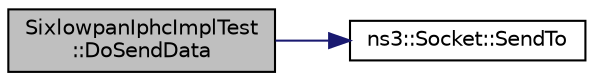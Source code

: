digraph "SixlowpanIphcImplTest::DoSendData"
{
 // LATEX_PDF_SIZE
  edge [fontname="Helvetica",fontsize="10",labelfontname="Helvetica",labelfontsize="10"];
  node [fontname="Helvetica",fontsize="10",shape=record];
  rankdir="LR";
  Node1 [label="SixlowpanIphcImplTest\l::DoSendData",height=0.2,width=0.4,color="black", fillcolor="grey75", style="filled", fontcolor="black",tooltip="Send data function."];
  Node1 -> Node2 [color="midnightblue",fontsize="10",style="solid",fontname="Helvetica"];
  Node2 [label="ns3::Socket::SendTo",height=0.2,width=0.4,color="black", fillcolor="white", style="filled",URL="$classns3_1_1_socket.html#af898fce6a58e0dbba23c1c6de1d4220e",tooltip="Send data to a specified peer."];
}
